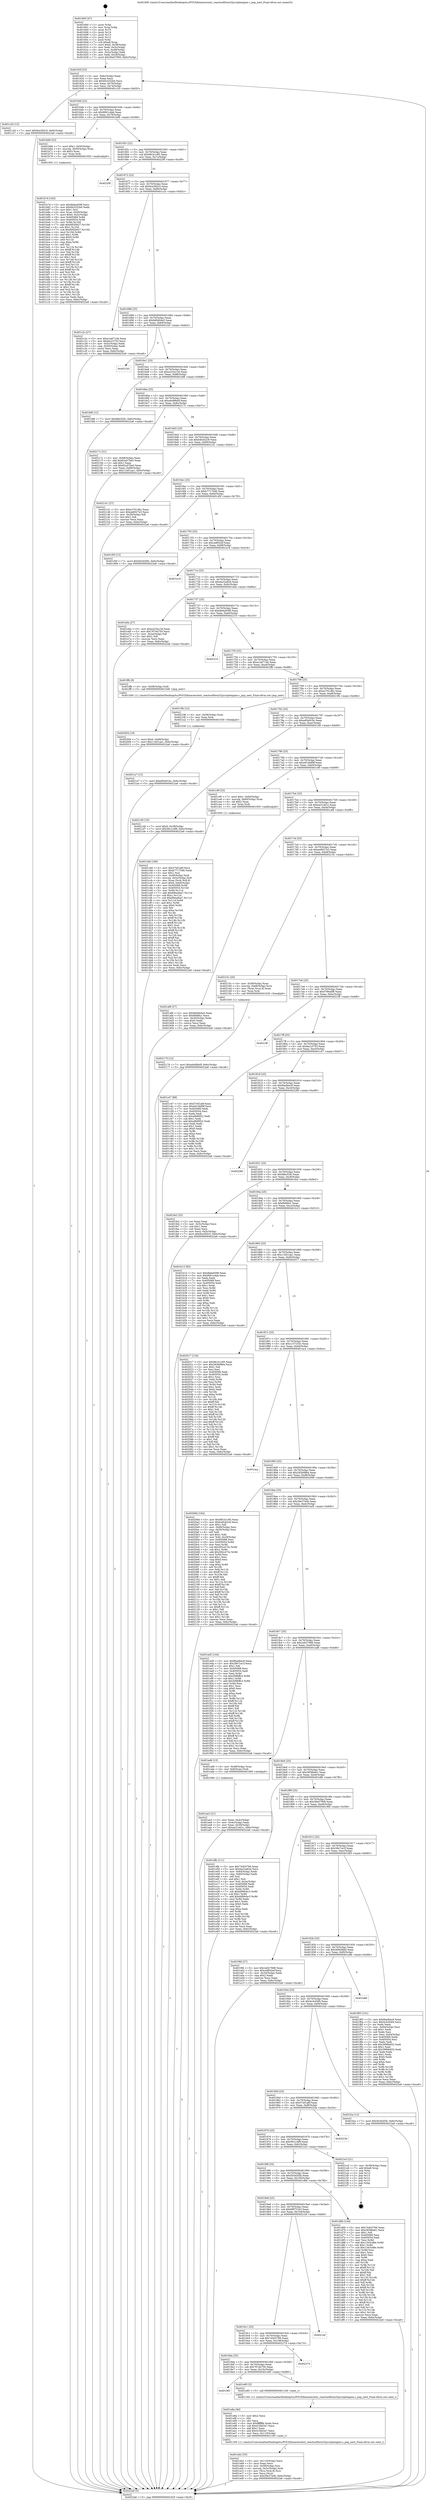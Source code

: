 digraph "0x401600" {
  label = "0x401600 (/mnt/c/Users/mathe/Desktop/tcc/POCII/binaries/extr_reactosdllwin32jscriptengine.c_jmp_next_Final-ollvm.out::main(0))"
  labelloc = "t"
  node[shape=record]

  Entry [label="",width=0.3,height=0.3,shape=circle,fillcolor=black,style=filled]
  "0x40162f" [label="{
     0x40162f [23]\l
     | [instrs]\l
     &nbsp;&nbsp;0x40162f \<+3\>: mov -0x6c(%rbp),%eax\l
     &nbsp;&nbsp;0x401632 \<+2\>: mov %eax,%ecx\l
     &nbsp;&nbsp;0x401634 \<+6\>: sub $0x843252b0,%ecx\l
     &nbsp;&nbsp;0x40163a \<+3\>: mov %eax,-0x70(%rbp)\l
     &nbsp;&nbsp;0x40163d \<+3\>: mov %ecx,-0x74(%rbp)\l
     &nbsp;&nbsp;0x401640 \<+6\>: je 0000000000401c20 \<main+0x620\>\l
  }"]
  "0x401c20" [label="{
     0x401c20 [12]\l
     | [instrs]\l
     &nbsp;&nbsp;0x401c20 \<+7\>: movl $0x9ce392c5,-0x6c(%rbp)\l
     &nbsp;&nbsp;0x401c27 \<+5\>: jmp 00000000004022a6 \<main+0xca6\>\l
  }"]
  "0x401646" [label="{
     0x401646 [22]\l
     | [instrs]\l
     &nbsp;&nbsp;0x401646 \<+5\>: jmp 000000000040164b \<main+0x4b\>\l
     &nbsp;&nbsp;0x40164b \<+3\>: mov -0x70(%rbp),%eax\l
     &nbsp;&nbsp;0x40164e \<+5\>: sub $0x9061cdab,%eax\l
     &nbsp;&nbsp;0x401653 \<+3\>: mov %eax,-0x78(%rbp)\l
     &nbsp;&nbsp;0x401656 \<+6\>: je 0000000000401b66 \<main+0x566\>\l
  }"]
  Exit [label="",width=0.3,height=0.3,shape=circle,fillcolor=black,style=filled,peripheries=2]
  "0x401b66" [label="{
     0x401b66 [23]\l
     | [instrs]\l
     &nbsp;&nbsp;0x401b66 \<+7\>: movl $0x1,-0x50(%rbp)\l
     &nbsp;&nbsp;0x401b6d \<+4\>: movslq -0x50(%rbp),%rax\l
     &nbsp;&nbsp;0x401b71 \<+4\>: shl $0x3,%rax\l
     &nbsp;&nbsp;0x401b75 \<+3\>: mov %rax,%rdi\l
     &nbsp;&nbsp;0x401b78 \<+5\>: call 0000000000401050 \<malloc@plt\>\l
     | [calls]\l
     &nbsp;&nbsp;0x401050 \{1\} (unknown)\l
  }"]
  "0x40165c" [label="{
     0x40165c [22]\l
     | [instrs]\l
     &nbsp;&nbsp;0x40165c \<+5\>: jmp 0000000000401661 \<main+0x61\>\l
     &nbsp;&nbsp;0x401661 \<+3\>: mov -0x70(%rbp),%eax\l
     &nbsp;&nbsp;0x401664 \<+5\>: sub $0x981b1c85,%eax\l
     &nbsp;&nbsp;0x401669 \<+3\>: mov %eax,-0x7c(%rbp)\l
     &nbsp;&nbsp;0x40166c \<+6\>: je 000000000040229f \<main+0xc9f\>\l
  }"]
  "0x4021a7" [label="{
     0x4021a7 [12]\l
     | [instrs]\l
     &nbsp;&nbsp;0x4021a7 \<+7\>: movl $0xe85e91bc,-0x6c(%rbp)\l
     &nbsp;&nbsp;0x4021ae \<+5\>: jmp 00000000004022a6 \<main+0xca6\>\l
  }"]
  "0x40229f" [label="{
     0x40229f\l
  }", style=dashed]
  "0x401672" [label="{
     0x401672 [22]\l
     | [instrs]\l
     &nbsp;&nbsp;0x401672 \<+5\>: jmp 0000000000401677 \<main+0x77\>\l
     &nbsp;&nbsp;0x401677 \<+3\>: mov -0x70(%rbp),%eax\l
     &nbsp;&nbsp;0x40167a \<+5\>: sub $0x9ce392c5,%eax\l
     &nbsp;&nbsp;0x40167f \<+3\>: mov %eax,-0x80(%rbp)\l
     &nbsp;&nbsp;0x401682 \<+6\>: je 0000000000401c2c \<main+0x62c\>\l
  }"]
  "0x402170" [label="{
     0x402170 [12]\l
     | [instrs]\l
     &nbsp;&nbsp;0x402170 \<+7\>: movl $0xab488a0f,-0x6c(%rbp)\l
     &nbsp;&nbsp;0x402177 \<+5\>: jmp 00000000004022a6 \<main+0xca6\>\l
  }"]
  "0x401c2c" [label="{
     0x401c2c [27]\l
     | [instrs]\l
     &nbsp;&nbsp;0x401c2c \<+5\>: mov $0xe1a6714b,%eax\l
     &nbsp;&nbsp;0x401c31 \<+5\>: mov $0xfac23753,%ecx\l
     &nbsp;&nbsp;0x401c36 \<+3\>: mov -0x5c(%rbp),%edx\l
     &nbsp;&nbsp;0x401c39 \<+3\>: cmp -0x50(%rbp),%edx\l
     &nbsp;&nbsp;0x401c3c \<+3\>: cmovl %ecx,%eax\l
     &nbsp;&nbsp;0x401c3f \<+3\>: mov %eax,-0x6c(%rbp)\l
     &nbsp;&nbsp;0x401c42 \<+5\>: jmp 00000000004022a6 \<main+0xca6\>\l
  }"]
  "0x401688" [label="{
     0x401688 [25]\l
     | [instrs]\l
     &nbsp;&nbsp;0x401688 \<+5\>: jmp 000000000040168d \<main+0x8d\>\l
     &nbsp;&nbsp;0x40168d \<+3\>: mov -0x70(%rbp),%eax\l
     &nbsp;&nbsp;0x401690 \<+5\>: sub $0x9d0d04a5,%eax\l
     &nbsp;&nbsp;0x401695 \<+6\>: mov %eax,-0x84(%rbp)\l
     &nbsp;&nbsp;0x40169b \<+6\>: je 00000000004021b3 \<main+0xbb3\>\l
  }"]
  "0x402004" [label="{
     0x402004 [19]\l
     | [instrs]\l
     &nbsp;&nbsp;0x402004 \<+7\>: movl $0x0,-0x68(%rbp)\l
     &nbsp;&nbsp;0x40200b \<+7\>: movl $0x11b01aa1,-0x6c(%rbp)\l
     &nbsp;&nbsp;0x402012 \<+5\>: jmp 00000000004022a6 \<main+0xca6\>\l
  }"]
  "0x4021b3" [label="{
     0x4021b3\l
  }", style=dashed]
  "0x4016a1" [label="{
     0x4016a1 [25]\l
     | [instrs]\l
     &nbsp;&nbsp;0x4016a1 \<+5\>: jmp 00000000004016a6 \<main+0xa6\>\l
     &nbsp;&nbsp;0x4016a6 \<+3\>: mov -0x70(%rbp),%eax\l
     &nbsp;&nbsp;0x4016a9 \<+5\>: sub $0xa225a13d,%eax\l
     &nbsp;&nbsp;0x4016ae \<+6\>: mov %eax,-0x88(%rbp)\l
     &nbsp;&nbsp;0x4016b4 \<+6\>: je 0000000000401fd6 \<main+0x9d6\>\l
  }"]
  "0x401eb2" [label="{
     0x401eb2 [35]\l
     | [instrs]\l
     &nbsp;&nbsp;0x401eb2 \<+6\>: mov -0x110(%rbp),%ecx\l
     &nbsp;&nbsp;0x401eb8 \<+3\>: imul %eax,%ecx\l
     &nbsp;&nbsp;0x401ebb \<+4\>: mov -0x58(%rbp),%rsi\l
     &nbsp;&nbsp;0x401ebf \<+4\>: movslq -0x5c(%rbp),%rdi\l
     &nbsp;&nbsp;0x401ec3 \<+4\>: mov (%rsi,%rdi,8),%rsi\l
     &nbsp;&nbsp;0x401ec7 \<+2\>: mov %ecx,(%rsi)\l
     &nbsp;&nbsp;0x401ec9 \<+7\>: movl $0x29e37e4b,-0x6c(%rbp)\l
     &nbsp;&nbsp;0x401ed0 \<+5\>: jmp 00000000004022a6 \<main+0xca6\>\l
  }"]
  "0x401fd6" [label="{
     0x401fd6 [12]\l
     | [instrs]\l
     &nbsp;&nbsp;0x401fd6 \<+7\>: movl $0xfdbc02fc,-0x6c(%rbp)\l
     &nbsp;&nbsp;0x401fdd \<+5\>: jmp 00000000004022a6 \<main+0xca6\>\l
  }"]
  "0x4016ba" [label="{
     0x4016ba [25]\l
     | [instrs]\l
     &nbsp;&nbsp;0x4016ba \<+5\>: jmp 00000000004016bf \<main+0xbf\>\l
     &nbsp;&nbsp;0x4016bf \<+3\>: mov -0x70(%rbp),%eax\l
     &nbsp;&nbsp;0x4016c2 \<+5\>: sub $0xab488a0f,%eax\l
     &nbsp;&nbsp;0x4016c7 \<+6\>: mov %eax,-0x8c(%rbp)\l
     &nbsp;&nbsp;0x4016cd \<+6\>: je 000000000040217c \<main+0xb7c\>\l
  }"]
  "0x401e8a" [label="{
     0x401e8a [40]\l
     | [instrs]\l
     &nbsp;&nbsp;0x401e8a \<+5\>: mov $0x2,%ecx\l
     &nbsp;&nbsp;0x401e8f \<+1\>: cltd\l
     &nbsp;&nbsp;0x401e90 \<+2\>: idiv %ecx\l
     &nbsp;&nbsp;0x401e92 \<+6\>: imul $0xfffffffe,%edx,%ecx\l
     &nbsp;&nbsp;0x401e98 \<+6\>: sub $0x41fdd3a7,%ecx\l
     &nbsp;&nbsp;0x401e9e \<+3\>: add $0x1,%ecx\l
     &nbsp;&nbsp;0x401ea1 \<+6\>: add $0x41fdd3a7,%ecx\l
     &nbsp;&nbsp;0x401ea7 \<+6\>: mov %ecx,-0x110(%rbp)\l
     &nbsp;&nbsp;0x401ead \<+5\>: call 0000000000401160 \<next_i\>\l
     | [calls]\l
     &nbsp;&nbsp;0x401160 \{1\} (/mnt/c/Users/mathe/Desktop/tcc/POCII/binaries/extr_reactosdllwin32jscriptengine.c_jmp_next_Final-ollvm.out::next_i)\l
  }"]
  "0x40217c" [label="{
     0x40217c [31]\l
     | [instrs]\l
     &nbsp;&nbsp;0x40217c \<+3\>: mov -0x68(%rbp),%eax\l
     &nbsp;&nbsp;0x40217f \<+5\>: add $0x62a57be0,%eax\l
     &nbsp;&nbsp;0x402184 \<+3\>: add $0x1,%eax\l
     &nbsp;&nbsp;0x402187 \<+5\>: sub $0x62a57be0,%eax\l
     &nbsp;&nbsp;0x40218c \<+3\>: mov %eax,-0x68(%rbp)\l
     &nbsp;&nbsp;0x40218f \<+7\>: movl $0x11b01aa1,-0x6c(%rbp)\l
     &nbsp;&nbsp;0x402196 \<+5\>: jmp 00000000004022a6 \<main+0xca6\>\l
  }"]
  "0x4016d3" [label="{
     0x4016d3 [25]\l
     | [instrs]\l
     &nbsp;&nbsp;0x4016d3 \<+5\>: jmp 00000000004016d8 \<main+0xd8\>\l
     &nbsp;&nbsp;0x4016d8 \<+3\>: mov -0x70(%rbp),%eax\l
     &nbsp;&nbsp;0x4016db \<+5\>: sub $0xb40cb2c9,%eax\l
     &nbsp;&nbsp;0x4016e0 \<+6\>: mov %eax,-0x90(%rbp)\l
     &nbsp;&nbsp;0x4016e6 \<+6\>: je 0000000000402141 \<main+0xb41\>\l
  }"]
  "0x4019f3" [label="{
     0x4019f3\l
  }", style=dashed]
  "0x402141" [label="{
     0x402141 [27]\l
     | [instrs]\l
     &nbsp;&nbsp;0x402141 \<+5\>: mov $0xe2761dbc,%eax\l
     &nbsp;&nbsp;0x402146 \<+5\>: mov $0xee8027e3,%ecx\l
     &nbsp;&nbsp;0x40214b \<+3\>: mov -0x29(%rbp),%dl\l
     &nbsp;&nbsp;0x40214e \<+3\>: test $0x1,%dl\l
     &nbsp;&nbsp;0x402151 \<+3\>: cmovne %ecx,%eax\l
     &nbsp;&nbsp;0x402154 \<+3\>: mov %eax,-0x6c(%rbp)\l
     &nbsp;&nbsp;0x402157 \<+5\>: jmp 00000000004022a6 \<main+0xca6\>\l
  }"]
  "0x4016ec" [label="{
     0x4016ec [25]\l
     | [instrs]\l
     &nbsp;&nbsp;0x4016ec \<+5\>: jmp 00000000004016f1 \<main+0xf1\>\l
     &nbsp;&nbsp;0x4016f1 \<+3\>: mov -0x70(%rbp),%eax\l
     &nbsp;&nbsp;0x4016f4 \<+5\>: sub $0xb7717046,%eax\l
     &nbsp;&nbsp;0x4016f9 \<+6\>: mov %eax,-0x94(%rbp)\l
     &nbsp;&nbsp;0x4016ff \<+6\>: je 0000000000401d5f \<main+0x75f\>\l
  }"]
  "0x401e85" [label="{
     0x401e85 [5]\l
     | [instrs]\l
     &nbsp;&nbsp;0x401e85 \<+5\>: call 0000000000401160 \<next_i\>\l
     | [calls]\l
     &nbsp;&nbsp;0x401160 \{1\} (/mnt/c/Users/mathe/Desktop/tcc/POCII/binaries/extr_reactosdllwin32jscriptengine.c_jmp_next_Final-ollvm.out::next_i)\l
  }"]
  "0x401d5f" [label="{
     0x401d5f [12]\l
     | [instrs]\l
     &nbsp;&nbsp;0x401d5f \<+7\>: movl $0x5b3d2f3b,-0x6c(%rbp)\l
     &nbsp;&nbsp;0x401d66 \<+5\>: jmp 00000000004022a6 \<main+0xca6\>\l
  }"]
  "0x401705" [label="{
     0x401705 [25]\l
     | [instrs]\l
     &nbsp;&nbsp;0x401705 \<+5\>: jmp 000000000040170a \<main+0x10a\>\l
     &nbsp;&nbsp;0x40170a \<+3\>: mov -0x70(%rbp),%eax\l
     &nbsp;&nbsp;0x40170d \<+5\>: sub $0xca8f32ef,%eax\l
     &nbsp;&nbsp;0x401712 \<+6\>: mov %eax,-0x98(%rbp)\l
     &nbsp;&nbsp;0x401718 \<+6\>: je 0000000000401a18 \<main+0x418\>\l
  }"]
  "0x4019da" [label="{
     0x4019da [25]\l
     | [instrs]\l
     &nbsp;&nbsp;0x4019da \<+5\>: jmp 00000000004019df \<main+0x3df\>\l
     &nbsp;&nbsp;0x4019df \<+3\>: mov -0x70(%rbp),%eax\l
     &nbsp;&nbsp;0x4019e2 \<+5\>: sub $0x767eb750,%eax\l
     &nbsp;&nbsp;0x4019e7 \<+6\>: mov %eax,-0x10c(%rbp)\l
     &nbsp;&nbsp;0x4019ed \<+6\>: je 0000000000401e85 \<main+0x885\>\l
  }"]
  "0x401a18" [label="{
     0x401a18\l
  }", style=dashed]
  "0x40171e" [label="{
     0x40171e [25]\l
     | [instrs]\l
     &nbsp;&nbsp;0x40171e \<+5\>: jmp 0000000000401723 \<main+0x123\>\l
     &nbsp;&nbsp;0x401723 \<+3\>: mov -0x70(%rbp),%eax\l
     &nbsp;&nbsp;0x401726 \<+5\>: sub $0xda22a82d,%eax\l
     &nbsp;&nbsp;0x40172b \<+6\>: mov %eax,-0x9c(%rbp)\l
     &nbsp;&nbsp;0x401731 \<+6\>: je 0000000000401e6a \<main+0x86a\>\l
  }"]
  "0x402274" [label="{
     0x402274\l
  }", style=dashed]
  "0x401e6a" [label="{
     0x401e6a [27]\l
     | [instrs]\l
     &nbsp;&nbsp;0x401e6a \<+5\>: mov $0xa225a13d,%eax\l
     &nbsp;&nbsp;0x401e6f \<+5\>: mov $0x767eb750,%ecx\l
     &nbsp;&nbsp;0x401e74 \<+3\>: mov -0x2a(%rbp),%dl\l
     &nbsp;&nbsp;0x401e77 \<+3\>: test $0x1,%dl\l
     &nbsp;&nbsp;0x401e7a \<+3\>: cmovne %ecx,%eax\l
     &nbsp;&nbsp;0x401e7d \<+3\>: mov %eax,-0x6c(%rbp)\l
     &nbsp;&nbsp;0x401e80 \<+5\>: jmp 00000000004022a6 \<main+0xca6\>\l
  }"]
  "0x401737" [label="{
     0x401737 [25]\l
     | [instrs]\l
     &nbsp;&nbsp;0x401737 \<+5\>: jmp 000000000040173c \<main+0x13c\>\l
     &nbsp;&nbsp;0x40173c \<+3\>: mov -0x70(%rbp),%eax\l
     &nbsp;&nbsp;0x40173f \<+5\>: sub $0xdbda4598,%eax\l
     &nbsp;&nbsp;0x401744 \<+6\>: mov %eax,-0xa0(%rbp)\l
     &nbsp;&nbsp;0x40174a \<+6\>: je 0000000000402210 \<main+0xc10\>\l
  }"]
  "0x4019c1" [label="{
     0x4019c1 [25]\l
     | [instrs]\l
     &nbsp;&nbsp;0x4019c1 \<+5\>: jmp 00000000004019c6 \<main+0x3c6\>\l
     &nbsp;&nbsp;0x4019c6 \<+3\>: mov -0x70(%rbp),%eax\l
     &nbsp;&nbsp;0x4019c9 \<+5\>: sub $0x74403766,%eax\l
     &nbsp;&nbsp;0x4019ce \<+6\>: mov %eax,-0x108(%rbp)\l
     &nbsp;&nbsp;0x4019d4 \<+6\>: je 0000000000402274 \<main+0xc74\>\l
  }"]
  "0x402210" [label="{
     0x402210\l
  }", style=dashed]
  "0x401750" [label="{
     0x401750 [25]\l
     | [instrs]\l
     &nbsp;&nbsp;0x401750 \<+5\>: jmp 0000000000401755 \<main+0x155\>\l
     &nbsp;&nbsp;0x401755 \<+3\>: mov -0x70(%rbp),%eax\l
     &nbsp;&nbsp;0x401758 \<+5\>: sub $0xe1a6714b,%eax\l
     &nbsp;&nbsp;0x40175d \<+6\>: mov %eax,-0xa4(%rbp)\l
     &nbsp;&nbsp;0x401763 \<+6\>: je 0000000000401ffb \<main+0x9fb\>\l
  }"]
  "0x4021bf" [label="{
     0x4021bf\l
  }", style=dashed]
  "0x401ffb" [label="{
     0x401ffb [9]\l
     | [instrs]\l
     &nbsp;&nbsp;0x401ffb \<+4\>: mov -0x58(%rbp),%rdi\l
     &nbsp;&nbsp;0x401fff \<+5\>: call 00000000004015d0 \<jmp_next\>\l
     | [calls]\l
     &nbsp;&nbsp;0x4015d0 \{1\} (/mnt/c/Users/mathe/Desktop/tcc/POCII/binaries/extr_reactosdllwin32jscriptengine.c_jmp_next_Final-ollvm.out::jmp_next)\l
  }"]
  "0x401769" [label="{
     0x401769 [25]\l
     | [instrs]\l
     &nbsp;&nbsp;0x401769 \<+5\>: jmp 000000000040176e \<main+0x16e\>\l
     &nbsp;&nbsp;0x40176e \<+3\>: mov -0x70(%rbp),%eax\l
     &nbsp;&nbsp;0x401771 \<+5\>: sub $0xe2761dbc,%eax\l
     &nbsp;&nbsp;0x401776 \<+6\>: mov %eax,-0xa8(%rbp)\l
     &nbsp;&nbsp;0x40177c \<+6\>: je 000000000040219b \<main+0xb9b\>\l
  }"]
  "0x4019a8" [label="{
     0x4019a8 [25]\l
     | [instrs]\l
     &nbsp;&nbsp;0x4019a8 \<+5\>: jmp 00000000004019ad \<main+0x3ad\>\l
     &nbsp;&nbsp;0x4019ad \<+3\>: mov -0x70(%rbp),%eax\l
     &nbsp;&nbsp;0x4019b0 \<+5\>: sub $0x68f751b3,%eax\l
     &nbsp;&nbsp;0x4019b5 \<+6\>: mov %eax,-0x104(%rbp)\l
     &nbsp;&nbsp;0x4019bb \<+6\>: je 00000000004021bf \<main+0xbbf\>\l
  }"]
  "0x40219b" [label="{
     0x40219b [12]\l
     | [instrs]\l
     &nbsp;&nbsp;0x40219b \<+4\>: mov -0x58(%rbp),%rax\l
     &nbsp;&nbsp;0x40219f \<+3\>: mov %rax,%rdi\l
     &nbsp;&nbsp;0x4021a2 \<+5\>: call 0000000000401030 \<free@plt\>\l
     | [calls]\l
     &nbsp;&nbsp;0x401030 \{1\} (unknown)\l
  }"]
  "0x401782" [label="{
     0x401782 [25]\l
     | [instrs]\l
     &nbsp;&nbsp;0x401782 \<+5\>: jmp 0000000000401787 \<main+0x187\>\l
     &nbsp;&nbsp;0x401787 \<+3\>: mov -0x70(%rbp),%eax\l
     &nbsp;&nbsp;0x40178a \<+5\>: sub $0xe85e91bc,%eax\l
     &nbsp;&nbsp;0x40178f \<+6\>: mov %eax,-0xac(%rbp)\l
     &nbsp;&nbsp;0x401795 \<+6\>: je 00000000004021d0 \<main+0xbd0\>\l
  }"]
  "0x401d6b" [label="{
     0x401d6b [144]\l
     | [instrs]\l
     &nbsp;&nbsp;0x401d6b \<+5\>: mov $0x74403766,%eax\l
     &nbsp;&nbsp;0x401d70 \<+5\>: mov $0x3658ba61,%ecx\l
     &nbsp;&nbsp;0x401d75 \<+2\>: mov $0x1,%dl\l
     &nbsp;&nbsp;0x401d77 \<+7\>: mov 0x405068,%esi\l
     &nbsp;&nbsp;0x401d7e \<+7\>: mov 0x405054,%edi\l
     &nbsp;&nbsp;0x401d85 \<+3\>: mov %esi,%r8d\l
     &nbsp;&nbsp;0x401d88 \<+7\>: add $0x1343cd8e,%r8d\l
     &nbsp;&nbsp;0x401d8f \<+4\>: sub $0x1,%r8d\l
     &nbsp;&nbsp;0x401d93 \<+7\>: sub $0x1343cd8e,%r8d\l
     &nbsp;&nbsp;0x401d9a \<+4\>: imul %r8d,%esi\l
     &nbsp;&nbsp;0x401d9e \<+3\>: and $0x1,%esi\l
     &nbsp;&nbsp;0x401da1 \<+3\>: cmp $0x0,%esi\l
     &nbsp;&nbsp;0x401da4 \<+4\>: sete %r9b\l
     &nbsp;&nbsp;0x401da8 \<+3\>: cmp $0xa,%edi\l
     &nbsp;&nbsp;0x401dab \<+4\>: setl %r10b\l
     &nbsp;&nbsp;0x401daf \<+3\>: mov %r9b,%r11b\l
     &nbsp;&nbsp;0x401db2 \<+4\>: xor $0xff,%r11b\l
     &nbsp;&nbsp;0x401db6 \<+3\>: mov %r10b,%bl\l
     &nbsp;&nbsp;0x401db9 \<+3\>: xor $0xff,%bl\l
     &nbsp;&nbsp;0x401dbc \<+3\>: xor $0x1,%dl\l
     &nbsp;&nbsp;0x401dbf \<+3\>: mov %r11b,%r14b\l
     &nbsp;&nbsp;0x401dc2 \<+4\>: and $0xff,%r14b\l
     &nbsp;&nbsp;0x401dc6 \<+3\>: and %dl,%r9b\l
     &nbsp;&nbsp;0x401dc9 \<+3\>: mov %bl,%r15b\l
     &nbsp;&nbsp;0x401dcc \<+4\>: and $0xff,%r15b\l
     &nbsp;&nbsp;0x401dd0 \<+3\>: and %dl,%r10b\l
     &nbsp;&nbsp;0x401dd3 \<+3\>: or %r9b,%r14b\l
     &nbsp;&nbsp;0x401dd6 \<+3\>: or %r10b,%r15b\l
     &nbsp;&nbsp;0x401dd9 \<+3\>: xor %r15b,%r14b\l
     &nbsp;&nbsp;0x401ddc \<+3\>: or %bl,%r11b\l
     &nbsp;&nbsp;0x401ddf \<+4\>: xor $0xff,%r11b\l
     &nbsp;&nbsp;0x401de3 \<+3\>: or $0x1,%dl\l
     &nbsp;&nbsp;0x401de6 \<+3\>: and %dl,%r11b\l
     &nbsp;&nbsp;0x401de9 \<+3\>: or %r11b,%r14b\l
     &nbsp;&nbsp;0x401dec \<+4\>: test $0x1,%r14b\l
     &nbsp;&nbsp;0x401df0 \<+3\>: cmovne %ecx,%eax\l
     &nbsp;&nbsp;0x401df3 \<+3\>: mov %eax,-0x6c(%rbp)\l
     &nbsp;&nbsp;0x401df6 \<+5\>: jmp 00000000004022a6 \<main+0xca6\>\l
  }"]
  "0x4021d0" [label="{
     0x4021d0 [19]\l
     | [instrs]\l
     &nbsp;&nbsp;0x4021d0 \<+7\>: movl $0x0,-0x38(%rbp)\l
     &nbsp;&nbsp;0x4021d7 \<+7\>: movl $0x59c1c4f9,-0x6c(%rbp)\l
     &nbsp;&nbsp;0x4021de \<+5\>: jmp 00000000004022a6 \<main+0xca6\>\l
  }"]
  "0x40179b" [label="{
     0x40179b [25]\l
     | [instrs]\l
     &nbsp;&nbsp;0x40179b \<+5\>: jmp 00000000004017a0 \<main+0x1a0\>\l
     &nbsp;&nbsp;0x4017a0 \<+3\>: mov -0x70(%rbp),%eax\l
     &nbsp;&nbsp;0x4017a3 \<+5\>: sub $0xe914b89f,%eax\l
     &nbsp;&nbsp;0x4017a8 \<+6\>: mov %eax,-0xb0(%rbp)\l
     &nbsp;&nbsp;0x4017ae \<+6\>: je 0000000000401c9f \<main+0x69f\>\l
  }"]
  "0x40198f" [label="{
     0x40198f [25]\l
     | [instrs]\l
     &nbsp;&nbsp;0x40198f \<+5\>: jmp 0000000000401994 \<main+0x394\>\l
     &nbsp;&nbsp;0x401994 \<+3\>: mov -0x70(%rbp),%eax\l
     &nbsp;&nbsp;0x401997 \<+5\>: sub $0x5b3d2f3b,%eax\l
     &nbsp;&nbsp;0x40199c \<+6\>: mov %eax,-0x100(%rbp)\l
     &nbsp;&nbsp;0x4019a2 \<+6\>: je 0000000000401d6b \<main+0x76b\>\l
  }"]
  "0x401c9f" [label="{
     0x401c9f [23]\l
     | [instrs]\l
     &nbsp;&nbsp;0x401c9f \<+7\>: movl $0x1,-0x60(%rbp)\l
     &nbsp;&nbsp;0x401ca6 \<+4\>: movslq -0x60(%rbp),%rax\l
     &nbsp;&nbsp;0x401caa \<+4\>: shl $0x2,%rax\l
     &nbsp;&nbsp;0x401cae \<+3\>: mov %rax,%rdi\l
     &nbsp;&nbsp;0x401cb1 \<+5\>: call 0000000000401050 \<malloc@plt\>\l
     | [calls]\l
     &nbsp;&nbsp;0x401050 \{1\} (unknown)\l
  }"]
  "0x4017b4" [label="{
     0x4017b4 [25]\l
     | [instrs]\l
     &nbsp;&nbsp;0x4017b4 \<+5\>: jmp 00000000004017b9 \<main+0x1b9\>\l
     &nbsp;&nbsp;0x4017b9 \<+3\>: mov -0x70(%rbp),%eax\l
     &nbsp;&nbsp;0x4017bc \<+5\>: sub $0xea314d1c,%eax\l
     &nbsp;&nbsp;0x4017c1 \<+6\>: mov %eax,-0xb4(%rbp)\l
     &nbsp;&nbsp;0x4017c7 \<+6\>: je 0000000000401af8 \<main+0x4f8\>\l
  }"]
  "0x4021e3" [label="{
     0x4021e3 [21]\l
     | [instrs]\l
     &nbsp;&nbsp;0x4021e3 \<+3\>: mov -0x38(%rbp),%eax\l
     &nbsp;&nbsp;0x4021e6 \<+7\>: add $0xe8,%rsp\l
     &nbsp;&nbsp;0x4021ed \<+1\>: pop %rbx\l
     &nbsp;&nbsp;0x4021ee \<+2\>: pop %r12\l
     &nbsp;&nbsp;0x4021f0 \<+2\>: pop %r13\l
     &nbsp;&nbsp;0x4021f2 \<+2\>: pop %r14\l
     &nbsp;&nbsp;0x4021f4 \<+2\>: pop %r15\l
     &nbsp;&nbsp;0x4021f6 \<+1\>: pop %rbp\l
     &nbsp;&nbsp;0x4021f7 \<+1\>: ret\l
  }"]
  "0x401af8" [label="{
     0x401af8 [27]\l
     | [instrs]\l
     &nbsp;&nbsp;0x401af8 \<+5\>: mov $0x9d0d04a5,%eax\l
     &nbsp;&nbsp;0x401afd \<+5\>: mov $0xf0d6fa1,%ecx\l
     &nbsp;&nbsp;0x401b02 \<+3\>: mov -0x30(%rbp),%edx\l
     &nbsp;&nbsp;0x401b05 \<+3\>: cmp $0x0,%edx\l
     &nbsp;&nbsp;0x401b08 \<+3\>: cmove %ecx,%eax\l
     &nbsp;&nbsp;0x401b0b \<+3\>: mov %eax,-0x6c(%rbp)\l
     &nbsp;&nbsp;0x401b0e \<+5\>: jmp 00000000004022a6 \<main+0xca6\>\l
  }"]
  "0x4017cd" [label="{
     0x4017cd [25]\l
     | [instrs]\l
     &nbsp;&nbsp;0x4017cd \<+5\>: jmp 00000000004017d2 \<main+0x1d2\>\l
     &nbsp;&nbsp;0x4017d2 \<+3\>: mov -0x70(%rbp),%eax\l
     &nbsp;&nbsp;0x4017d5 \<+5\>: sub $0xee8027e3,%eax\l
     &nbsp;&nbsp;0x4017da \<+6\>: mov %eax,-0xb8(%rbp)\l
     &nbsp;&nbsp;0x4017e0 \<+6\>: je 000000000040215c \<main+0xb5c\>\l
  }"]
  "0x401976" [label="{
     0x401976 [25]\l
     | [instrs]\l
     &nbsp;&nbsp;0x401976 \<+5\>: jmp 000000000040197b \<main+0x37b\>\l
     &nbsp;&nbsp;0x40197b \<+3\>: mov -0x70(%rbp),%eax\l
     &nbsp;&nbsp;0x40197e \<+5\>: sub $0x59c1c4f9,%eax\l
     &nbsp;&nbsp;0x401983 \<+6\>: mov %eax,-0xfc(%rbp)\l
     &nbsp;&nbsp;0x401989 \<+6\>: je 00000000004021e3 \<main+0xbe3\>\l
  }"]
  "0x40215c" [label="{
     0x40215c [20]\l
     | [instrs]\l
     &nbsp;&nbsp;0x40215c \<+4\>: mov -0x58(%rbp),%rax\l
     &nbsp;&nbsp;0x402160 \<+4\>: movslq -0x68(%rbp),%rcx\l
     &nbsp;&nbsp;0x402164 \<+4\>: mov (%rax,%rcx,8),%rax\l
     &nbsp;&nbsp;0x402168 \<+3\>: mov %rax,%rdi\l
     &nbsp;&nbsp;0x40216b \<+5\>: call 0000000000401030 \<free@plt\>\l
     | [calls]\l
     &nbsp;&nbsp;0x401030 \{1\} (unknown)\l
  }"]
  "0x4017e6" [label="{
     0x4017e6 [25]\l
     | [instrs]\l
     &nbsp;&nbsp;0x4017e6 \<+5\>: jmp 00000000004017eb \<main+0x1eb\>\l
     &nbsp;&nbsp;0x4017eb \<+3\>: mov -0x70(%rbp),%eax\l
     &nbsp;&nbsp;0x4017ee \<+5\>: sub $0xf789a0f8,%eax\l
     &nbsp;&nbsp;0x4017f3 \<+6\>: mov %eax,-0xbc(%rbp)\l
     &nbsp;&nbsp;0x4017f9 \<+6\>: je 00000000004021f8 \<main+0xbf8\>\l
  }"]
  "0x40223e" [label="{
     0x40223e\l
  }", style=dashed]
  "0x4021f8" [label="{
     0x4021f8\l
  }", style=dashed]
  "0x4017ff" [label="{
     0x4017ff [25]\l
     | [instrs]\l
     &nbsp;&nbsp;0x4017ff \<+5\>: jmp 0000000000401804 \<main+0x204\>\l
     &nbsp;&nbsp;0x401804 \<+3\>: mov -0x70(%rbp),%eax\l
     &nbsp;&nbsp;0x401807 \<+5\>: sub $0xfac23753,%eax\l
     &nbsp;&nbsp;0x40180c \<+6\>: mov %eax,-0xc0(%rbp)\l
     &nbsp;&nbsp;0x401812 \<+6\>: je 0000000000401c47 \<main+0x647\>\l
  }"]
  "0x40195d" [label="{
     0x40195d [25]\l
     | [instrs]\l
     &nbsp;&nbsp;0x40195d \<+5\>: jmp 0000000000401962 \<main+0x362\>\l
     &nbsp;&nbsp;0x401962 \<+3\>: mov -0x70(%rbp),%eax\l
     &nbsp;&nbsp;0x401965 \<+5\>: sub $0x57ef1a6f,%eax\l
     &nbsp;&nbsp;0x40196a \<+6\>: mov %eax,-0xf8(%rbp)\l
     &nbsp;&nbsp;0x401970 \<+6\>: je 000000000040223e \<main+0xc3e\>\l
  }"]
  "0x401c47" [label="{
     0x401c47 [88]\l
     | [instrs]\l
     &nbsp;&nbsp;0x401c47 \<+5\>: mov $0x57ef1a6f,%eax\l
     &nbsp;&nbsp;0x401c4c \<+5\>: mov $0xe914b89f,%ecx\l
     &nbsp;&nbsp;0x401c51 \<+7\>: mov 0x405068,%edx\l
     &nbsp;&nbsp;0x401c58 \<+7\>: mov 0x405054,%esi\l
     &nbsp;&nbsp;0x401c5f \<+2\>: mov %edx,%edi\l
     &nbsp;&nbsp;0x401c61 \<+6\>: sub $0xa9bf0f22,%edi\l
     &nbsp;&nbsp;0x401c67 \<+3\>: sub $0x1,%edi\l
     &nbsp;&nbsp;0x401c6a \<+6\>: add $0xa9bf0f22,%edi\l
     &nbsp;&nbsp;0x401c70 \<+3\>: imul %edi,%edx\l
     &nbsp;&nbsp;0x401c73 \<+3\>: and $0x1,%edx\l
     &nbsp;&nbsp;0x401c76 \<+3\>: cmp $0x0,%edx\l
     &nbsp;&nbsp;0x401c79 \<+4\>: sete %r8b\l
     &nbsp;&nbsp;0x401c7d \<+3\>: cmp $0xa,%esi\l
     &nbsp;&nbsp;0x401c80 \<+4\>: setl %r9b\l
     &nbsp;&nbsp;0x401c84 \<+3\>: mov %r8b,%r10b\l
     &nbsp;&nbsp;0x401c87 \<+3\>: and %r9b,%r10b\l
     &nbsp;&nbsp;0x401c8a \<+3\>: xor %r9b,%r8b\l
     &nbsp;&nbsp;0x401c8d \<+3\>: or %r8b,%r10b\l
     &nbsp;&nbsp;0x401c90 \<+4\>: test $0x1,%r10b\l
     &nbsp;&nbsp;0x401c94 \<+3\>: cmovne %ecx,%eax\l
     &nbsp;&nbsp;0x401c97 \<+3\>: mov %eax,-0x6c(%rbp)\l
     &nbsp;&nbsp;0x401c9a \<+5\>: jmp 00000000004022a6 \<main+0xca6\>\l
  }"]
  "0x401818" [label="{
     0x401818 [25]\l
     | [instrs]\l
     &nbsp;&nbsp;0x401818 \<+5\>: jmp 000000000040181d \<main+0x21d\>\l
     &nbsp;&nbsp;0x40181d \<+3\>: mov -0x70(%rbp),%eax\l
     &nbsp;&nbsp;0x401820 \<+5\>: sub $0xfbadbec9,%eax\l
     &nbsp;&nbsp;0x401825 \<+6\>: mov %eax,-0xc4(%rbp)\l
     &nbsp;&nbsp;0x40182b \<+6\>: je 0000000000402280 \<main+0xc80\>\l
  }"]
  "0x401fca" [label="{
     0x401fca [12]\l
     | [instrs]\l
     &nbsp;&nbsp;0x401fca \<+7\>: movl $0x5b3d2f3b,-0x6c(%rbp)\l
     &nbsp;&nbsp;0x401fd1 \<+5\>: jmp 00000000004022a6 \<main+0xca6\>\l
  }"]
  "0x402280" [label="{
     0x402280\l
  }", style=dashed]
  "0x401831" [label="{
     0x401831 [25]\l
     | [instrs]\l
     &nbsp;&nbsp;0x401831 \<+5\>: jmp 0000000000401836 \<main+0x236\>\l
     &nbsp;&nbsp;0x401836 \<+3\>: mov -0x70(%rbp),%eax\l
     &nbsp;&nbsp;0x401839 \<+5\>: sub $0xfdbc02fc,%eax\l
     &nbsp;&nbsp;0x40183e \<+6\>: mov %eax,-0xc8(%rbp)\l
     &nbsp;&nbsp;0x401844 \<+6\>: je 0000000000401fe2 \<main+0x9e2\>\l
  }"]
  "0x401944" [label="{
     0x401944 [25]\l
     | [instrs]\l
     &nbsp;&nbsp;0x401944 \<+5\>: jmp 0000000000401949 \<main+0x349\>\l
     &nbsp;&nbsp;0x401949 \<+3\>: mov -0x70(%rbp),%eax\l
     &nbsp;&nbsp;0x40194c \<+5\>: sub $0x4c4c04f4,%eax\l
     &nbsp;&nbsp;0x401951 \<+6\>: mov %eax,-0xf4(%rbp)\l
     &nbsp;&nbsp;0x401957 \<+6\>: je 0000000000401fca \<main+0x9ca\>\l
  }"]
  "0x401fe2" [label="{
     0x401fe2 [25]\l
     | [instrs]\l
     &nbsp;&nbsp;0x401fe2 \<+2\>: xor %eax,%eax\l
     &nbsp;&nbsp;0x401fe4 \<+3\>: mov -0x5c(%rbp),%ecx\l
     &nbsp;&nbsp;0x401fe7 \<+3\>: sub $0x1,%eax\l
     &nbsp;&nbsp;0x401fea \<+2\>: sub %eax,%ecx\l
     &nbsp;&nbsp;0x401fec \<+3\>: mov %ecx,-0x5c(%rbp)\l
     &nbsp;&nbsp;0x401fef \<+7\>: movl $0x9ce392c5,-0x6c(%rbp)\l
     &nbsp;&nbsp;0x401ff6 \<+5\>: jmp 00000000004022a6 \<main+0xca6\>\l
  }"]
  "0x40184a" [label="{
     0x40184a [25]\l
     | [instrs]\l
     &nbsp;&nbsp;0x40184a \<+5\>: jmp 000000000040184f \<main+0x24f\>\l
     &nbsp;&nbsp;0x40184f \<+3\>: mov -0x70(%rbp),%eax\l
     &nbsp;&nbsp;0x401852 \<+5\>: sub $0xf0d6fa1,%eax\l
     &nbsp;&nbsp;0x401857 \<+6\>: mov %eax,-0xcc(%rbp)\l
     &nbsp;&nbsp;0x40185d \<+6\>: je 0000000000401b13 \<main+0x513\>\l
  }"]
  "0x401a6b" [label="{
     0x401a6b\l
  }", style=dashed]
  "0x401b13" [label="{
     0x401b13 [83]\l
     | [instrs]\l
     &nbsp;&nbsp;0x401b13 \<+5\>: mov $0xdbda4598,%eax\l
     &nbsp;&nbsp;0x401b18 \<+5\>: mov $0x9061cdab,%ecx\l
     &nbsp;&nbsp;0x401b1d \<+2\>: xor %edx,%edx\l
     &nbsp;&nbsp;0x401b1f \<+7\>: mov 0x405068,%esi\l
     &nbsp;&nbsp;0x401b26 \<+7\>: mov 0x405054,%edi\l
     &nbsp;&nbsp;0x401b2d \<+3\>: sub $0x1,%edx\l
     &nbsp;&nbsp;0x401b30 \<+3\>: mov %esi,%r8d\l
     &nbsp;&nbsp;0x401b33 \<+3\>: add %edx,%r8d\l
     &nbsp;&nbsp;0x401b36 \<+4\>: imul %r8d,%esi\l
     &nbsp;&nbsp;0x401b3a \<+3\>: and $0x1,%esi\l
     &nbsp;&nbsp;0x401b3d \<+3\>: cmp $0x0,%esi\l
     &nbsp;&nbsp;0x401b40 \<+4\>: sete %r9b\l
     &nbsp;&nbsp;0x401b44 \<+3\>: cmp $0xa,%edi\l
     &nbsp;&nbsp;0x401b47 \<+4\>: setl %r10b\l
     &nbsp;&nbsp;0x401b4b \<+3\>: mov %r9b,%r11b\l
     &nbsp;&nbsp;0x401b4e \<+3\>: and %r10b,%r11b\l
     &nbsp;&nbsp;0x401b51 \<+3\>: xor %r10b,%r9b\l
     &nbsp;&nbsp;0x401b54 \<+3\>: or %r9b,%r11b\l
     &nbsp;&nbsp;0x401b57 \<+4\>: test $0x1,%r11b\l
     &nbsp;&nbsp;0x401b5b \<+3\>: cmovne %ecx,%eax\l
     &nbsp;&nbsp;0x401b5e \<+3\>: mov %eax,-0x6c(%rbp)\l
     &nbsp;&nbsp;0x401b61 \<+5\>: jmp 00000000004022a6 \<main+0xca6\>\l
  }"]
  "0x401863" [label="{
     0x401863 [25]\l
     | [instrs]\l
     &nbsp;&nbsp;0x401863 \<+5\>: jmp 0000000000401868 \<main+0x268\>\l
     &nbsp;&nbsp;0x401868 \<+3\>: mov -0x70(%rbp),%eax\l
     &nbsp;&nbsp;0x40186b \<+5\>: sub $0x11b01aa1,%eax\l
     &nbsp;&nbsp;0x401870 \<+6\>: mov %eax,-0xd0(%rbp)\l
     &nbsp;&nbsp;0x401876 \<+6\>: je 0000000000402017 \<main+0xa17\>\l
  }"]
  "0x40192b" [label="{
     0x40192b [25]\l
     | [instrs]\l
     &nbsp;&nbsp;0x40192b \<+5\>: jmp 0000000000401930 \<main+0x330\>\l
     &nbsp;&nbsp;0x401930 \<+3\>: mov -0x70(%rbp),%eax\l
     &nbsp;&nbsp;0x401933 \<+5\>: sub $0x4694f48d,%eax\l
     &nbsp;&nbsp;0x401938 \<+6\>: mov %eax,-0xf0(%rbp)\l
     &nbsp;&nbsp;0x40193e \<+6\>: je 0000000000401a6b \<main+0x46b\>\l
  }"]
  "0x402017" [label="{
     0x402017 [134]\l
     | [instrs]\l
     &nbsp;&nbsp;0x402017 \<+5\>: mov $0x981b1c85,%eax\l
     &nbsp;&nbsp;0x40201c \<+5\>: mov $0x283b986a,%ecx\l
     &nbsp;&nbsp;0x402021 \<+2\>: mov $0x1,%dl\l
     &nbsp;&nbsp;0x402023 \<+2\>: xor %esi,%esi\l
     &nbsp;&nbsp;0x402025 \<+7\>: mov 0x405068,%edi\l
     &nbsp;&nbsp;0x40202c \<+8\>: mov 0x405054,%r8d\l
     &nbsp;&nbsp;0x402034 \<+3\>: sub $0x1,%esi\l
     &nbsp;&nbsp;0x402037 \<+3\>: mov %edi,%r9d\l
     &nbsp;&nbsp;0x40203a \<+3\>: add %esi,%r9d\l
     &nbsp;&nbsp;0x40203d \<+4\>: imul %r9d,%edi\l
     &nbsp;&nbsp;0x402041 \<+3\>: and $0x1,%edi\l
     &nbsp;&nbsp;0x402044 \<+3\>: cmp $0x0,%edi\l
     &nbsp;&nbsp;0x402047 \<+4\>: sete %r10b\l
     &nbsp;&nbsp;0x40204b \<+4\>: cmp $0xa,%r8d\l
     &nbsp;&nbsp;0x40204f \<+4\>: setl %r11b\l
     &nbsp;&nbsp;0x402053 \<+3\>: mov %r10b,%bl\l
     &nbsp;&nbsp;0x402056 \<+3\>: xor $0xff,%bl\l
     &nbsp;&nbsp;0x402059 \<+3\>: mov %r11b,%r14b\l
     &nbsp;&nbsp;0x40205c \<+4\>: xor $0xff,%r14b\l
     &nbsp;&nbsp;0x402060 \<+3\>: xor $0x1,%dl\l
     &nbsp;&nbsp;0x402063 \<+3\>: mov %bl,%r15b\l
     &nbsp;&nbsp;0x402066 \<+4\>: and $0xff,%r15b\l
     &nbsp;&nbsp;0x40206a \<+3\>: and %dl,%r10b\l
     &nbsp;&nbsp;0x40206d \<+3\>: mov %r14b,%r12b\l
     &nbsp;&nbsp;0x402070 \<+4\>: and $0xff,%r12b\l
     &nbsp;&nbsp;0x402074 \<+3\>: and %dl,%r11b\l
     &nbsp;&nbsp;0x402077 \<+3\>: or %r10b,%r15b\l
     &nbsp;&nbsp;0x40207a \<+3\>: or %r11b,%r12b\l
     &nbsp;&nbsp;0x40207d \<+3\>: xor %r12b,%r15b\l
     &nbsp;&nbsp;0x402080 \<+3\>: or %r14b,%bl\l
     &nbsp;&nbsp;0x402083 \<+3\>: xor $0xff,%bl\l
     &nbsp;&nbsp;0x402086 \<+3\>: or $0x1,%dl\l
     &nbsp;&nbsp;0x402089 \<+2\>: and %dl,%bl\l
     &nbsp;&nbsp;0x40208b \<+3\>: or %bl,%r15b\l
     &nbsp;&nbsp;0x40208e \<+4\>: test $0x1,%r15b\l
     &nbsp;&nbsp;0x402092 \<+3\>: cmovne %ecx,%eax\l
     &nbsp;&nbsp;0x402095 \<+3\>: mov %eax,-0x6c(%rbp)\l
     &nbsp;&nbsp;0x402098 \<+5\>: jmp 00000000004022a6 \<main+0xca6\>\l
  }"]
  "0x40187c" [label="{
     0x40187c [25]\l
     | [instrs]\l
     &nbsp;&nbsp;0x40187c \<+5\>: jmp 0000000000401881 \<main+0x281\>\l
     &nbsp;&nbsp;0x401881 \<+3\>: mov -0x70(%rbp),%eax\l
     &nbsp;&nbsp;0x401884 \<+5\>: sub $0x1c37233c,%eax\l
     &nbsp;&nbsp;0x401889 \<+6\>: mov %eax,-0xd4(%rbp)\l
     &nbsp;&nbsp;0x40188f \<+6\>: je 0000000000401aca \<main+0x4ca\>\l
  }"]
  "0x401f65" [label="{
     0x401f65 [101]\l
     | [instrs]\l
     &nbsp;&nbsp;0x401f65 \<+5\>: mov $0xfbadbec9,%eax\l
     &nbsp;&nbsp;0x401f6a \<+5\>: mov $0x4c4c04f4,%ecx\l
     &nbsp;&nbsp;0x401f6f \<+2\>: xor %edx,%edx\l
     &nbsp;&nbsp;0x401f71 \<+3\>: mov -0x64(%rbp),%esi\l
     &nbsp;&nbsp;0x401f74 \<+3\>: sub $0x1,%edx\l
     &nbsp;&nbsp;0x401f77 \<+2\>: sub %edx,%esi\l
     &nbsp;&nbsp;0x401f79 \<+3\>: mov %esi,-0x64(%rbp)\l
     &nbsp;&nbsp;0x401f7c \<+7\>: mov 0x405068,%edx\l
     &nbsp;&nbsp;0x401f83 \<+7\>: mov 0x405054,%esi\l
     &nbsp;&nbsp;0x401f8a \<+2\>: mov %edx,%edi\l
     &nbsp;&nbsp;0x401f8c \<+6\>: add $0x3996b832,%edi\l
     &nbsp;&nbsp;0x401f92 \<+3\>: sub $0x1,%edi\l
     &nbsp;&nbsp;0x401f95 \<+6\>: sub $0x3996b832,%edi\l
     &nbsp;&nbsp;0x401f9b \<+3\>: imul %edi,%edx\l
     &nbsp;&nbsp;0x401f9e \<+3\>: and $0x1,%edx\l
     &nbsp;&nbsp;0x401fa1 \<+3\>: cmp $0x0,%edx\l
     &nbsp;&nbsp;0x401fa4 \<+4\>: sete %r8b\l
     &nbsp;&nbsp;0x401fa8 \<+3\>: cmp $0xa,%esi\l
     &nbsp;&nbsp;0x401fab \<+4\>: setl %r9b\l
     &nbsp;&nbsp;0x401faf \<+3\>: mov %r8b,%r10b\l
     &nbsp;&nbsp;0x401fb2 \<+3\>: and %r9b,%r10b\l
     &nbsp;&nbsp;0x401fb5 \<+3\>: xor %r9b,%r8b\l
     &nbsp;&nbsp;0x401fb8 \<+3\>: or %r8b,%r10b\l
     &nbsp;&nbsp;0x401fbb \<+4\>: test $0x1,%r10b\l
     &nbsp;&nbsp;0x401fbf \<+3\>: cmovne %ecx,%eax\l
     &nbsp;&nbsp;0x401fc2 \<+3\>: mov %eax,-0x6c(%rbp)\l
     &nbsp;&nbsp;0x401fc5 \<+5\>: jmp 00000000004022a6 \<main+0xca6\>\l
  }"]
  "0x401aca" [label="{
     0x401aca\l
  }", style=dashed]
  "0x401895" [label="{
     0x401895 [25]\l
     | [instrs]\l
     &nbsp;&nbsp;0x401895 \<+5\>: jmp 000000000040189a \<main+0x29a\>\l
     &nbsp;&nbsp;0x40189a \<+3\>: mov -0x70(%rbp),%eax\l
     &nbsp;&nbsp;0x40189d \<+5\>: sub $0x283b986a,%eax\l
     &nbsp;&nbsp;0x4018a2 \<+6\>: mov %eax,-0xd8(%rbp)\l
     &nbsp;&nbsp;0x4018a8 \<+6\>: je 000000000040209d \<main+0xa9d\>\l
  }"]
  "0x401cb6" [label="{
     0x401cb6 [169]\l
     | [instrs]\l
     &nbsp;&nbsp;0x401cb6 \<+5\>: mov $0x57ef1a6f,%ecx\l
     &nbsp;&nbsp;0x401cbb \<+5\>: mov $0xb7717046,%edx\l
     &nbsp;&nbsp;0x401cc0 \<+3\>: mov $0x1,%sil\l
     &nbsp;&nbsp;0x401cc3 \<+4\>: mov -0x58(%rbp),%rdi\l
     &nbsp;&nbsp;0x401cc7 \<+4\>: movslq -0x5c(%rbp),%r8\l
     &nbsp;&nbsp;0x401ccb \<+4\>: mov %rax,(%rdi,%r8,8)\l
     &nbsp;&nbsp;0x401ccf \<+7\>: movl $0x0,-0x64(%rbp)\l
     &nbsp;&nbsp;0x401cd6 \<+8\>: mov 0x405068,%r9d\l
     &nbsp;&nbsp;0x401cde \<+8\>: mov 0x405054,%r10d\l
     &nbsp;&nbsp;0x401ce6 \<+3\>: mov %r9d,%r11d\l
     &nbsp;&nbsp;0x401ce9 \<+7\>: add $0x69ea4ba7,%r11d\l
     &nbsp;&nbsp;0x401cf0 \<+4\>: sub $0x1,%r11d\l
     &nbsp;&nbsp;0x401cf4 \<+7\>: sub $0x69ea4ba7,%r11d\l
     &nbsp;&nbsp;0x401cfb \<+4\>: imul %r11d,%r9d\l
     &nbsp;&nbsp;0x401cff \<+4\>: and $0x1,%r9d\l
     &nbsp;&nbsp;0x401d03 \<+4\>: cmp $0x0,%r9d\l
     &nbsp;&nbsp;0x401d07 \<+3\>: sete %bl\l
     &nbsp;&nbsp;0x401d0a \<+4\>: cmp $0xa,%r10d\l
     &nbsp;&nbsp;0x401d0e \<+4\>: setl %r14b\l
     &nbsp;&nbsp;0x401d12 \<+3\>: mov %bl,%r15b\l
     &nbsp;&nbsp;0x401d15 \<+4\>: xor $0xff,%r15b\l
     &nbsp;&nbsp;0x401d19 \<+3\>: mov %r14b,%r12b\l
     &nbsp;&nbsp;0x401d1c \<+4\>: xor $0xff,%r12b\l
     &nbsp;&nbsp;0x401d20 \<+4\>: xor $0x1,%sil\l
     &nbsp;&nbsp;0x401d24 \<+3\>: mov %r15b,%r13b\l
     &nbsp;&nbsp;0x401d27 \<+4\>: and $0xff,%r13b\l
     &nbsp;&nbsp;0x401d2b \<+3\>: and %sil,%bl\l
     &nbsp;&nbsp;0x401d2e \<+3\>: mov %r12b,%al\l
     &nbsp;&nbsp;0x401d31 \<+2\>: and $0xff,%al\l
     &nbsp;&nbsp;0x401d33 \<+3\>: and %sil,%r14b\l
     &nbsp;&nbsp;0x401d36 \<+3\>: or %bl,%r13b\l
     &nbsp;&nbsp;0x401d39 \<+3\>: or %r14b,%al\l
     &nbsp;&nbsp;0x401d3c \<+3\>: xor %al,%r13b\l
     &nbsp;&nbsp;0x401d3f \<+3\>: or %r12b,%r15b\l
     &nbsp;&nbsp;0x401d42 \<+4\>: xor $0xff,%r15b\l
     &nbsp;&nbsp;0x401d46 \<+4\>: or $0x1,%sil\l
     &nbsp;&nbsp;0x401d4a \<+3\>: and %sil,%r15b\l
     &nbsp;&nbsp;0x401d4d \<+3\>: or %r15b,%r13b\l
     &nbsp;&nbsp;0x401d50 \<+4\>: test $0x1,%r13b\l
     &nbsp;&nbsp;0x401d54 \<+3\>: cmovne %edx,%ecx\l
     &nbsp;&nbsp;0x401d57 \<+3\>: mov %ecx,-0x6c(%rbp)\l
     &nbsp;&nbsp;0x401d5a \<+5\>: jmp 00000000004022a6 \<main+0xca6\>\l
  }"]
  "0x40209d" [label="{
     0x40209d [164]\l
     | [instrs]\l
     &nbsp;&nbsp;0x40209d \<+5\>: mov $0x981b1c85,%eax\l
     &nbsp;&nbsp;0x4020a2 \<+5\>: mov $0xb40cb2c9,%ecx\l
     &nbsp;&nbsp;0x4020a7 \<+2\>: mov $0x1,%dl\l
     &nbsp;&nbsp;0x4020a9 \<+3\>: mov -0x68(%rbp),%esi\l
     &nbsp;&nbsp;0x4020ac \<+3\>: cmp -0x50(%rbp),%esi\l
     &nbsp;&nbsp;0x4020af \<+4\>: setl %dil\l
     &nbsp;&nbsp;0x4020b3 \<+4\>: and $0x1,%dil\l
     &nbsp;&nbsp;0x4020b7 \<+4\>: mov %dil,-0x29(%rbp)\l
     &nbsp;&nbsp;0x4020bb \<+7\>: mov 0x405068,%esi\l
     &nbsp;&nbsp;0x4020c2 \<+8\>: mov 0x405054,%r8d\l
     &nbsp;&nbsp;0x4020ca \<+3\>: mov %esi,%r9d\l
     &nbsp;&nbsp;0x4020cd \<+7\>: sub $0x592c473c,%r9d\l
     &nbsp;&nbsp;0x4020d4 \<+4\>: sub $0x1,%r9d\l
     &nbsp;&nbsp;0x4020d8 \<+7\>: add $0x592c473c,%r9d\l
     &nbsp;&nbsp;0x4020df \<+4\>: imul %r9d,%esi\l
     &nbsp;&nbsp;0x4020e3 \<+3\>: and $0x1,%esi\l
     &nbsp;&nbsp;0x4020e6 \<+3\>: cmp $0x0,%esi\l
     &nbsp;&nbsp;0x4020e9 \<+4\>: sete %dil\l
     &nbsp;&nbsp;0x4020ed \<+4\>: cmp $0xa,%r8d\l
     &nbsp;&nbsp;0x4020f1 \<+4\>: setl %r10b\l
     &nbsp;&nbsp;0x4020f5 \<+3\>: mov %dil,%r11b\l
     &nbsp;&nbsp;0x4020f8 \<+4\>: xor $0xff,%r11b\l
     &nbsp;&nbsp;0x4020fc \<+3\>: mov %r10b,%bl\l
     &nbsp;&nbsp;0x4020ff \<+3\>: xor $0xff,%bl\l
     &nbsp;&nbsp;0x402102 \<+3\>: xor $0x1,%dl\l
     &nbsp;&nbsp;0x402105 \<+3\>: mov %r11b,%r14b\l
     &nbsp;&nbsp;0x402108 \<+4\>: and $0xff,%r14b\l
     &nbsp;&nbsp;0x40210c \<+3\>: and %dl,%dil\l
     &nbsp;&nbsp;0x40210f \<+3\>: mov %bl,%r15b\l
     &nbsp;&nbsp;0x402112 \<+4\>: and $0xff,%r15b\l
     &nbsp;&nbsp;0x402116 \<+3\>: and %dl,%r10b\l
     &nbsp;&nbsp;0x402119 \<+3\>: or %dil,%r14b\l
     &nbsp;&nbsp;0x40211c \<+3\>: or %r10b,%r15b\l
     &nbsp;&nbsp;0x40211f \<+3\>: xor %r15b,%r14b\l
     &nbsp;&nbsp;0x402122 \<+3\>: or %bl,%r11b\l
     &nbsp;&nbsp;0x402125 \<+4\>: xor $0xff,%r11b\l
     &nbsp;&nbsp;0x402129 \<+3\>: or $0x1,%dl\l
     &nbsp;&nbsp;0x40212c \<+3\>: and %dl,%r11b\l
     &nbsp;&nbsp;0x40212f \<+3\>: or %r11b,%r14b\l
     &nbsp;&nbsp;0x402132 \<+4\>: test $0x1,%r14b\l
     &nbsp;&nbsp;0x402136 \<+3\>: cmovne %ecx,%eax\l
     &nbsp;&nbsp;0x402139 \<+3\>: mov %eax,-0x6c(%rbp)\l
     &nbsp;&nbsp;0x40213c \<+5\>: jmp 00000000004022a6 \<main+0xca6\>\l
  }"]
  "0x4018ae" [label="{
     0x4018ae [25]\l
     | [instrs]\l
     &nbsp;&nbsp;0x4018ae \<+5\>: jmp 00000000004018b3 \<main+0x2b3\>\l
     &nbsp;&nbsp;0x4018b3 \<+3\>: mov -0x70(%rbp),%eax\l
     &nbsp;&nbsp;0x4018b6 \<+5\>: sub $0x29e37e4b,%eax\l
     &nbsp;&nbsp;0x4018bb \<+6\>: mov %eax,-0xdc(%rbp)\l
     &nbsp;&nbsp;0x4018c1 \<+6\>: je 0000000000401ed5 \<main+0x8d5\>\l
  }"]
  "0x401b7d" [label="{
     0x401b7d [163]\l
     | [instrs]\l
     &nbsp;&nbsp;0x401b7d \<+5\>: mov $0xdbda4598,%ecx\l
     &nbsp;&nbsp;0x401b82 \<+5\>: mov $0x843252b0,%edx\l
     &nbsp;&nbsp;0x401b87 \<+3\>: mov $0x1,%sil\l
     &nbsp;&nbsp;0x401b8a \<+4\>: mov %rax,-0x58(%rbp)\l
     &nbsp;&nbsp;0x401b8e \<+7\>: movl $0x0,-0x5c(%rbp)\l
     &nbsp;&nbsp;0x401b95 \<+8\>: mov 0x405068,%r8d\l
     &nbsp;&nbsp;0x401b9d \<+8\>: mov 0x405054,%r9d\l
     &nbsp;&nbsp;0x401ba5 \<+3\>: mov %r8d,%r10d\l
     &nbsp;&nbsp;0x401ba8 \<+7\>: add $0xf492b627,%r10d\l
     &nbsp;&nbsp;0x401baf \<+4\>: sub $0x1,%r10d\l
     &nbsp;&nbsp;0x401bb3 \<+7\>: sub $0xf492b627,%r10d\l
     &nbsp;&nbsp;0x401bba \<+4\>: imul %r10d,%r8d\l
     &nbsp;&nbsp;0x401bbe \<+4\>: and $0x1,%r8d\l
     &nbsp;&nbsp;0x401bc2 \<+4\>: cmp $0x0,%r8d\l
     &nbsp;&nbsp;0x401bc6 \<+4\>: sete %r11b\l
     &nbsp;&nbsp;0x401bca \<+4\>: cmp $0xa,%r9d\l
     &nbsp;&nbsp;0x401bce \<+3\>: setl %bl\l
     &nbsp;&nbsp;0x401bd1 \<+3\>: mov %r11b,%r14b\l
     &nbsp;&nbsp;0x401bd4 \<+4\>: xor $0xff,%r14b\l
     &nbsp;&nbsp;0x401bd8 \<+3\>: mov %bl,%r15b\l
     &nbsp;&nbsp;0x401bdb \<+4\>: xor $0xff,%r15b\l
     &nbsp;&nbsp;0x401bdf \<+4\>: xor $0x1,%sil\l
     &nbsp;&nbsp;0x401be3 \<+3\>: mov %r14b,%r12b\l
     &nbsp;&nbsp;0x401be6 \<+4\>: and $0xff,%r12b\l
     &nbsp;&nbsp;0x401bea \<+3\>: and %sil,%r11b\l
     &nbsp;&nbsp;0x401bed \<+3\>: mov %r15b,%r13b\l
     &nbsp;&nbsp;0x401bf0 \<+4\>: and $0xff,%r13b\l
     &nbsp;&nbsp;0x401bf4 \<+3\>: and %sil,%bl\l
     &nbsp;&nbsp;0x401bf7 \<+3\>: or %r11b,%r12b\l
     &nbsp;&nbsp;0x401bfa \<+3\>: or %bl,%r13b\l
     &nbsp;&nbsp;0x401bfd \<+3\>: xor %r13b,%r12b\l
     &nbsp;&nbsp;0x401c00 \<+3\>: or %r15b,%r14b\l
     &nbsp;&nbsp;0x401c03 \<+4\>: xor $0xff,%r14b\l
     &nbsp;&nbsp;0x401c07 \<+4\>: or $0x1,%sil\l
     &nbsp;&nbsp;0x401c0b \<+3\>: and %sil,%r14b\l
     &nbsp;&nbsp;0x401c0e \<+3\>: or %r14b,%r12b\l
     &nbsp;&nbsp;0x401c11 \<+4\>: test $0x1,%r12b\l
     &nbsp;&nbsp;0x401c15 \<+3\>: cmovne %edx,%ecx\l
     &nbsp;&nbsp;0x401c18 \<+3\>: mov %ecx,-0x6c(%rbp)\l
     &nbsp;&nbsp;0x401c1b \<+5\>: jmp 00000000004022a6 \<main+0xca6\>\l
  }"]
  "0x401ed5" [label="{
     0x401ed5 [144]\l
     | [instrs]\l
     &nbsp;&nbsp;0x401ed5 \<+5\>: mov $0xfbadbec9,%eax\l
     &nbsp;&nbsp;0x401eda \<+5\>: mov $0x39e7ce1f,%ecx\l
     &nbsp;&nbsp;0x401edf \<+2\>: mov $0x1,%dl\l
     &nbsp;&nbsp;0x401ee1 \<+7\>: mov 0x405068,%esi\l
     &nbsp;&nbsp;0x401ee8 \<+7\>: mov 0x405054,%edi\l
     &nbsp;&nbsp;0x401eef \<+3\>: mov %esi,%r8d\l
     &nbsp;&nbsp;0x401ef2 \<+7\>: sub $0x508bffc3,%r8d\l
     &nbsp;&nbsp;0x401ef9 \<+4\>: sub $0x1,%r8d\l
     &nbsp;&nbsp;0x401efd \<+7\>: add $0x508bffc3,%r8d\l
     &nbsp;&nbsp;0x401f04 \<+4\>: imul %r8d,%esi\l
     &nbsp;&nbsp;0x401f08 \<+3\>: and $0x1,%esi\l
     &nbsp;&nbsp;0x401f0b \<+3\>: cmp $0x0,%esi\l
     &nbsp;&nbsp;0x401f0e \<+4\>: sete %r9b\l
     &nbsp;&nbsp;0x401f12 \<+3\>: cmp $0xa,%edi\l
     &nbsp;&nbsp;0x401f15 \<+4\>: setl %r10b\l
     &nbsp;&nbsp;0x401f19 \<+3\>: mov %r9b,%r11b\l
     &nbsp;&nbsp;0x401f1c \<+4\>: xor $0xff,%r11b\l
     &nbsp;&nbsp;0x401f20 \<+3\>: mov %r10b,%bl\l
     &nbsp;&nbsp;0x401f23 \<+3\>: xor $0xff,%bl\l
     &nbsp;&nbsp;0x401f26 \<+3\>: xor $0x1,%dl\l
     &nbsp;&nbsp;0x401f29 \<+3\>: mov %r11b,%r14b\l
     &nbsp;&nbsp;0x401f2c \<+4\>: and $0xff,%r14b\l
     &nbsp;&nbsp;0x401f30 \<+3\>: and %dl,%r9b\l
     &nbsp;&nbsp;0x401f33 \<+3\>: mov %bl,%r15b\l
     &nbsp;&nbsp;0x401f36 \<+4\>: and $0xff,%r15b\l
     &nbsp;&nbsp;0x401f3a \<+3\>: and %dl,%r10b\l
     &nbsp;&nbsp;0x401f3d \<+3\>: or %r9b,%r14b\l
     &nbsp;&nbsp;0x401f40 \<+3\>: or %r10b,%r15b\l
     &nbsp;&nbsp;0x401f43 \<+3\>: xor %r15b,%r14b\l
     &nbsp;&nbsp;0x401f46 \<+3\>: or %bl,%r11b\l
     &nbsp;&nbsp;0x401f49 \<+4\>: xor $0xff,%r11b\l
     &nbsp;&nbsp;0x401f4d \<+3\>: or $0x1,%dl\l
     &nbsp;&nbsp;0x401f50 \<+3\>: and %dl,%r11b\l
     &nbsp;&nbsp;0x401f53 \<+3\>: or %r11b,%r14b\l
     &nbsp;&nbsp;0x401f56 \<+4\>: test $0x1,%r14b\l
     &nbsp;&nbsp;0x401f5a \<+3\>: cmovne %ecx,%eax\l
     &nbsp;&nbsp;0x401f5d \<+3\>: mov %eax,-0x6c(%rbp)\l
     &nbsp;&nbsp;0x401f60 \<+5\>: jmp 00000000004022a6 \<main+0xca6\>\l
  }"]
  "0x4018c7" [label="{
     0x4018c7 [25]\l
     | [instrs]\l
     &nbsp;&nbsp;0x4018c7 \<+5\>: jmp 00000000004018cc \<main+0x2cc\>\l
     &nbsp;&nbsp;0x4018cc \<+3\>: mov -0x70(%rbp),%eax\l
     &nbsp;&nbsp;0x4018cf \<+5\>: sub $0x2a627688,%eax\l
     &nbsp;&nbsp;0x4018d4 \<+6\>: mov %eax,-0xe0(%rbp)\l
     &nbsp;&nbsp;0x4018da \<+6\>: je 0000000000401ad6 \<main+0x4d6\>\l
  }"]
  "0x401ae3" [label="{
     0x401ae3 [21]\l
     | [instrs]\l
     &nbsp;&nbsp;0x401ae3 \<+3\>: mov %eax,-0x4c(%rbp)\l
     &nbsp;&nbsp;0x401ae6 \<+3\>: mov -0x4c(%rbp),%eax\l
     &nbsp;&nbsp;0x401ae9 \<+3\>: mov %eax,-0x30(%rbp)\l
     &nbsp;&nbsp;0x401aec \<+7\>: movl $0xea314d1c,-0x6c(%rbp)\l
     &nbsp;&nbsp;0x401af3 \<+5\>: jmp 00000000004022a6 \<main+0xca6\>\l
  }"]
  "0x401ad6" [label="{
     0x401ad6 [13]\l
     | [instrs]\l
     &nbsp;&nbsp;0x401ad6 \<+4\>: mov -0x48(%rbp),%rax\l
     &nbsp;&nbsp;0x401ada \<+4\>: mov 0x8(%rax),%rdi\l
     &nbsp;&nbsp;0x401ade \<+5\>: call 0000000000401060 \<atoi@plt\>\l
     | [calls]\l
     &nbsp;&nbsp;0x401060 \{1\} (unknown)\l
  }"]
  "0x4018e0" [label="{
     0x4018e0 [25]\l
     | [instrs]\l
     &nbsp;&nbsp;0x4018e0 \<+5\>: jmp 00000000004018e5 \<main+0x2e5\>\l
     &nbsp;&nbsp;0x4018e5 \<+3\>: mov -0x70(%rbp),%eax\l
     &nbsp;&nbsp;0x4018e8 \<+5\>: sub $0x3658ba61,%eax\l
     &nbsp;&nbsp;0x4018ed \<+6\>: mov %eax,-0xe4(%rbp)\l
     &nbsp;&nbsp;0x4018f3 \<+6\>: je 0000000000401dfb \<main+0x7fb\>\l
  }"]
  "0x401600" [label="{
     0x401600 [47]\l
     | [instrs]\l
     &nbsp;&nbsp;0x401600 \<+1\>: push %rbp\l
     &nbsp;&nbsp;0x401601 \<+3\>: mov %rsp,%rbp\l
     &nbsp;&nbsp;0x401604 \<+2\>: push %r15\l
     &nbsp;&nbsp;0x401606 \<+2\>: push %r14\l
     &nbsp;&nbsp;0x401608 \<+2\>: push %r13\l
     &nbsp;&nbsp;0x40160a \<+2\>: push %r12\l
     &nbsp;&nbsp;0x40160c \<+1\>: push %rbx\l
     &nbsp;&nbsp;0x40160d \<+7\>: sub $0xe8,%rsp\l
     &nbsp;&nbsp;0x401614 \<+7\>: movl $0x0,-0x38(%rbp)\l
     &nbsp;&nbsp;0x40161b \<+3\>: mov %edi,-0x3c(%rbp)\l
     &nbsp;&nbsp;0x40161e \<+4\>: mov %rsi,-0x48(%rbp)\l
     &nbsp;&nbsp;0x401622 \<+3\>: mov -0x3c(%rbp),%edi\l
     &nbsp;&nbsp;0x401625 \<+3\>: mov %edi,-0x34(%rbp)\l
     &nbsp;&nbsp;0x401628 \<+7\>: movl $0x36e07909,-0x6c(%rbp)\l
  }"]
  "0x401dfb" [label="{
     0x401dfb [111]\l
     | [instrs]\l
     &nbsp;&nbsp;0x401dfb \<+5\>: mov $0x74403766,%eax\l
     &nbsp;&nbsp;0x401e00 \<+5\>: mov $0xda22a82d,%ecx\l
     &nbsp;&nbsp;0x401e05 \<+3\>: mov -0x64(%rbp),%edx\l
     &nbsp;&nbsp;0x401e08 \<+3\>: cmp -0x60(%rbp),%edx\l
     &nbsp;&nbsp;0x401e0b \<+4\>: setl %sil\l
     &nbsp;&nbsp;0x401e0f \<+4\>: and $0x1,%sil\l
     &nbsp;&nbsp;0x401e13 \<+4\>: mov %sil,-0x2a(%rbp)\l
     &nbsp;&nbsp;0x401e17 \<+7\>: mov 0x405068,%edx\l
     &nbsp;&nbsp;0x401e1e \<+7\>: mov 0x405054,%edi\l
     &nbsp;&nbsp;0x401e25 \<+3\>: mov %edx,%r8d\l
     &nbsp;&nbsp;0x401e28 \<+7\>: sub $0xdd99cbc3,%r8d\l
     &nbsp;&nbsp;0x401e2f \<+4\>: sub $0x1,%r8d\l
     &nbsp;&nbsp;0x401e33 \<+7\>: add $0xdd99cbc3,%r8d\l
     &nbsp;&nbsp;0x401e3a \<+4\>: imul %r8d,%edx\l
     &nbsp;&nbsp;0x401e3e \<+3\>: and $0x1,%edx\l
     &nbsp;&nbsp;0x401e41 \<+3\>: cmp $0x0,%edx\l
     &nbsp;&nbsp;0x401e44 \<+4\>: sete %sil\l
     &nbsp;&nbsp;0x401e48 \<+3\>: cmp $0xa,%edi\l
     &nbsp;&nbsp;0x401e4b \<+4\>: setl %r9b\l
     &nbsp;&nbsp;0x401e4f \<+3\>: mov %sil,%r10b\l
     &nbsp;&nbsp;0x401e52 \<+3\>: and %r9b,%r10b\l
     &nbsp;&nbsp;0x401e55 \<+3\>: xor %r9b,%sil\l
     &nbsp;&nbsp;0x401e58 \<+3\>: or %sil,%r10b\l
     &nbsp;&nbsp;0x401e5b \<+4\>: test $0x1,%r10b\l
     &nbsp;&nbsp;0x401e5f \<+3\>: cmovne %ecx,%eax\l
     &nbsp;&nbsp;0x401e62 \<+3\>: mov %eax,-0x6c(%rbp)\l
     &nbsp;&nbsp;0x401e65 \<+5\>: jmp 00000000004022a6 \<main+0xca6\>\l
  }"]
  "0x4018f9" [label="{
     0x4018f9 [25]\l
     | [instrs]\l
     &nbsp;&nbsp;0x4018f9 \<+5\>: jmp 00000000004018fe \<main+0x2fe\>\l
     &nbsp;&nbsp;0x4018fe \<+3\>: mov -0x70(%rbp),%eax\l
     &nbsp;&nbsp;0x401901 \<+5\>: sub $0x36e07909,%eax\l
     &nbsp;&nbsp;0x401906 \<+6\>: mov %eax,-0xe8(%rbp)\l
     &nbsp;&nbsp;0x40190c \<+6\>: je 00000000004019fd \<main+0x3fd\>\l
  }"]
  "0x4022a6" [label="{
     0x4022a6 [5]\l
     | [instrs]\l
     &nbsp;&nbsp;0x4022a6 \<+5\>: jmp 000000000040162f \<main+0x2f\>\l
  }"]
  "0x4019fd" [label="{
     0x4019fd [27]\l
     | [instrs]\l
     &nbsp;&nbsp;0x4019fd \<+5\>: mov $0x2a627688,%eax\l
     &nbsp;&nbsp;0x401a02 \<+5\>: mov $0xca8f32ef,%ecx\l
     &nbsp;&nbsp;0x401a07 \<+3\>: mov -0x34(%rbp),%edx\l
     &nbsp;&nbsp;0x401a0a \<+3\>: cmp $0x2,%edx\l
     &nbsp;&nbsp;0x401a0d \<+3\>: cmovne %ecx,%eax\l
     &nbsp;&nbsp;0x401a10 \<+3\>: mov %eax,-0x6c(%rbp)\l
     &nbsp;&nbsp;0x401a13 \<+5\>: jmp 00000000004022a6 \<main+0xca6\>\l
  }"]
  "0x401912" [label="{
     0x401912 [25]\l
     | [instrs]\l
     &nbsp;&nbsp;0x401912 \<+5\>: jmp 0000000000401917 \<main+0x317\>\l
     &nbsp;&nbsp;0x401917 \<+3\>: mov -0x70(%rbp),%eax\l
     &nbsp;&nbsp;0x40191a \<+5\>: sub $0x39e7ce1f,%eax\l
     &nbsp;&nbsp;0x40191f \<+6\>: mov %eax,-0xec(%rbp)\l
     &nbsp;&nbsp;0x401925 \<+6\>: je 0000000000401f65 \<main+0x965\>\l
  }"]
  Entry -> "0x401600" [label=" 1"]
  "0x40162f" -> "0x401c20" [label=" 1"]
  "0x40162f" -> "0x401646" [label=" 34"]
  "0x4021e3" -> Exit [label=" 1"]
  "0x401646" -> "0x401b66" [label=" 1"]
  "0x401646" -> "0x40165c" [label=" 33"]
  "0x4021d0" -> "0x4022a6" [label=" 1"]
  "0x40165c" -> "0x40229f" [label=" 0"]
  "0x40165c" -> "0x401672" [label=" 33"]
  "0x4021a7" -> "0x4022a6" [label=" 1"]
  "0x401672" -> "0x401c2c" [label=" 2"]
  "0x401672" -> "0x401688" [label=" 31"]
  "0x40219b" -> "0x4021a7" [label=" 1"]
  "0x401688" -> "0x4021b3" [label=" 0"]
  "0x401688" -> "0x4016a1" [label=" 31"]
  "0x40217c" -> "0x4022a6" [label=" 1"]
  "0x4016a1" -> "0x401fd6" [label=" 1"]
  "0x4016a1" -> "0x4016ba" [label=" 30"]
  "0x402170" -> "0x4022a6" [label=" 1"]
  "0x4016ba" -> "0x40217c" [label=" 1"]
  "0x4016ba" -> "0x4016d3" [label=" 29"]
  "0x40215c" -> "0x402170" [label=" 1"]
  "0x4016d3" -> "0x402141" [label=" 2"]
  "0x4016d3" -> "0x4016ec" [label=" 27"]
  "0x402141" -> "0x4022a6" [label=" 2"]
  "0x4016ec" -> "0x401d5f" [label=" 1"]
  "0x4016ec" -> "0x401705" [label=" 26"]
  "0x40209d" -> "0x4022a6" [label=" 2"]
  "0x401705" -> "0x401a18" [label=" 0"]
  "0x401705" -> "0x40171e" [label=" 26"]
  "0x402004" -> "0x4022a6" [label=" 1"]
  "0x40171e" -> "0x401e6a" [label=" 2"]
  "0x40171e" -> "0x401737" [label=" 24"]
  "0x401ffb" -> "0x402004" [label=" 1"]
  "0x401737" -> "0x402210" [label=" 0"]
  "0x401737" -> "0x401750" [label=" 24"]
  "0x401fd6" -> "0x4022a6" [label=" 1"]
  "0x401750" -> "0x401ffb" [label=" 1"]
  "0x401750" -> "0x401769" [label=" 23"]
  "0x401fca" -> "0x4022a6" [label=" 1"]
  "0x401769" -> "0x40219b" [label=" 1"]
  "0x401769" -> "0x401782" [label=" 22"]
  "0x401ed5" -> "0x4022a6" [label=" 1"]
  "0x401782" -> "0x4021d0" [label=" 1"]
  "0x401782" -> "0x40179b" [label=" 21"]
  "0x401eb2" -> "0x4022a6" [label=" 1"]
  "0x40179b" -> "0x401c9f" [label=" 1"]
  "0x40179b" -> "0x4017b4" [label=" 20"]
  "0x401e85" -> "0x401e8a" [label=" 1"]
  "0x4017b4" -> "0x401af8" [label=" 1"]
  "0x4017b4" -> "0x4017cd" [label=" 19"]
  "0x4019da" -> "0x4019f3" [label=" 0"]
  "0x4017cd" -> "0x40215c" [label=" 1"]
  "0x4017cd" -> "0x4017e6" [label=" 18"]
  "0x402017" -> "0x4022a6" [label=" 2"]
  "0x4017e6" -> "0x4021f8" [label=" 0"]
  "0x4017e6" -> "0x4017ff" [label=" 18"]
  "0x4019c1" -> "0x4019da" [label=" 1"]
  "0x4017ff" -> "0x401c47" [label=" 1"]
  "0x4017ff" -> "0x401818" [label=" 17"]
  "0x401fe2" -> "0x4022a6" [label=" 1"]
  "0x401818" -> "0x402280" [label=" 0"]
  "0x401818" -> "0x401831" [label=" 17"]
  "0x4019a8" -> "0x4019c1" [label=" 1"]
  "0x401831" -> "0x401fe2" [label=" 1"]
  "0x401831" -> "0x40184a" [label=" 16"]
  "0x401f65" -> "0x4022a6" [label=" 1"]
  "0x40184a" -> "0x401b13" [label=" 1"]
  "0x40184a" -> "0x401863" [label=" 15"]
  "0x401e6a" -> "0x4022a6" [label=" 2"]
  "0x401863" -> "0x402017" [label=" 2"]
  "0x401863" -> "0x40187c" [label=" 13"]
  "0x401d6b" -> "0x4022a6" [label=" 2"]
  "0x40187c" -> "0x401aca" [label=" 0"]
  "0x40187c" -> "0x401895" [label=" 13"]
  "0x40198f" -> "0x4019a8" [label=" 1"]
  "0x401895" -> "0x40209d" [label=" 2"]
  "0x401895" -> "0x4018ae" [label=" 11"]
  "0x401e8a" -> "0x401eb2" [label=" 1"]
  "0x4018ae" -> "0x401ed5" [label=" 1"]
  "0x4018ae" -> "0x4018c7" [label=" 10"]
  "0x401976" -> "0x40198f" [label=" 3"]
  "0x4018c7" -> "0x401ad6" [label=" 1"]
  "0x4018c7" -> "0x4018e0" [label=" 9"]
  "0x401976" -> "0x4021e3" [label=" 1"]
  "0x4018e0" -> "0x401dfb" [label=" 2"]
  "0x4018e0" -> "0x4018f9" [label=" 7"]
  "0x4019da" -> "0x401e85" [label=" 1"]
  "0x4018f9" -> "0x4019fd" [label=" 1"]
  "0x4018f9" -> "0x401912" [label=" 6"]
  "0x4019fd" -> "0x4022a6" [label=" 1"]
  "0x401600" -> "0x40162f" [label=" 1"]
  "0x4022a6" -> "0x40162f" [label=" 34"]
  "0x401ad6" -> "0x401ae3" [label=" 1"]
  "0x401ae3" -> "0x4022a6" [label=" 1"]
  "0x401af8" -> "0x4022a6" [label=" 1"]
  "0x401b13" -> "0x4022a6" [label=" 1"]
  "0x401b66" -> "0x401b7d" [label=" 1"]
  "0x401b7d" -> "0x4022a6" [label=" 1"]
  "0x401c20" -> "0x4022a6" [label=" 1"]
  "0x401c2c" -> "0x4022a6" [label=" 2"]
  "0x401c47" -> "0x4022a6" [label=" 1"]
  "0x401c9f" -> "0x401cb6" [label=" 1"]
  "0x401cb6" -> "0x4022a6" [label=" 1"]
  "0x401d5f" -> "0x4022a6" [label=" 1"]
  "0x40198f" -> "0x401d6b" [label=" 2"]
  "0x401912" -> "0x401f65" [label=" 1"]
  "0x401912" -> "0x40192b" [label=" 5"]
  "0x401dfb" -> "0x4022a6" [label=" 2"]
  "0x40192b" -> "0x401a6b" [label=" 0"]
  "0x40192b" -> "0x401944" [label=" 5"]
  "0x4019a8" -> "0x4021bf" [label=" 0"]
  "0x401944" -> "0x401fca" [label=" 1"]
  "0x401944" -> "0x40195d" [label=" 4"]
  "0x4019c1" -> "0x402274" [label=" 0"]
  "0x40195d" -> "0x40223e" [label=" 0"]
  "0x40195d" -> "0x401976" [label=" 4"]
}
